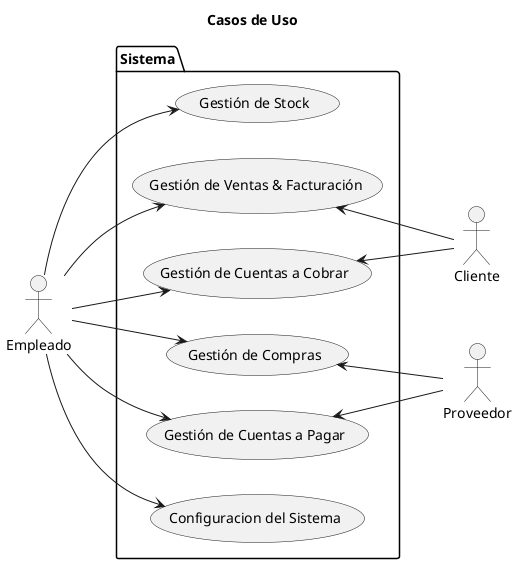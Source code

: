 @startuml usecase

left to right direction

title Casos de Uso

actor Empleado as Emp
actor Cliente as Cli
actor Proveedor as Pro

package Sistema {
    USECASE "Gestión de Stock" as UC_Stk
    USECASE "Gestión de Ventas & Facturación" as UC_Ventas
    USECASE "Gestión de Cuentas a Cobrar" as UC_Cobros
    USECASE "Gestión de Compras" as UC_Compras
    USECASE "Gestión de Cuentas a Pagar" as UC_Pagos
    USECASE "Configuracion del Sistema" as UC_Config
}

Emp --> UC_Stk
Emp --> UC_Ventas
Emp --> UC_Cobros
Emp --> UC_Compras
Emp --> UC_Pagos
Emp --> UC_Config

UC_Ventas <-- Cli
UC_Cobros <-- Cli

UC_Compras <-- Pro
UC_Pagos <-- Pro

@enduml